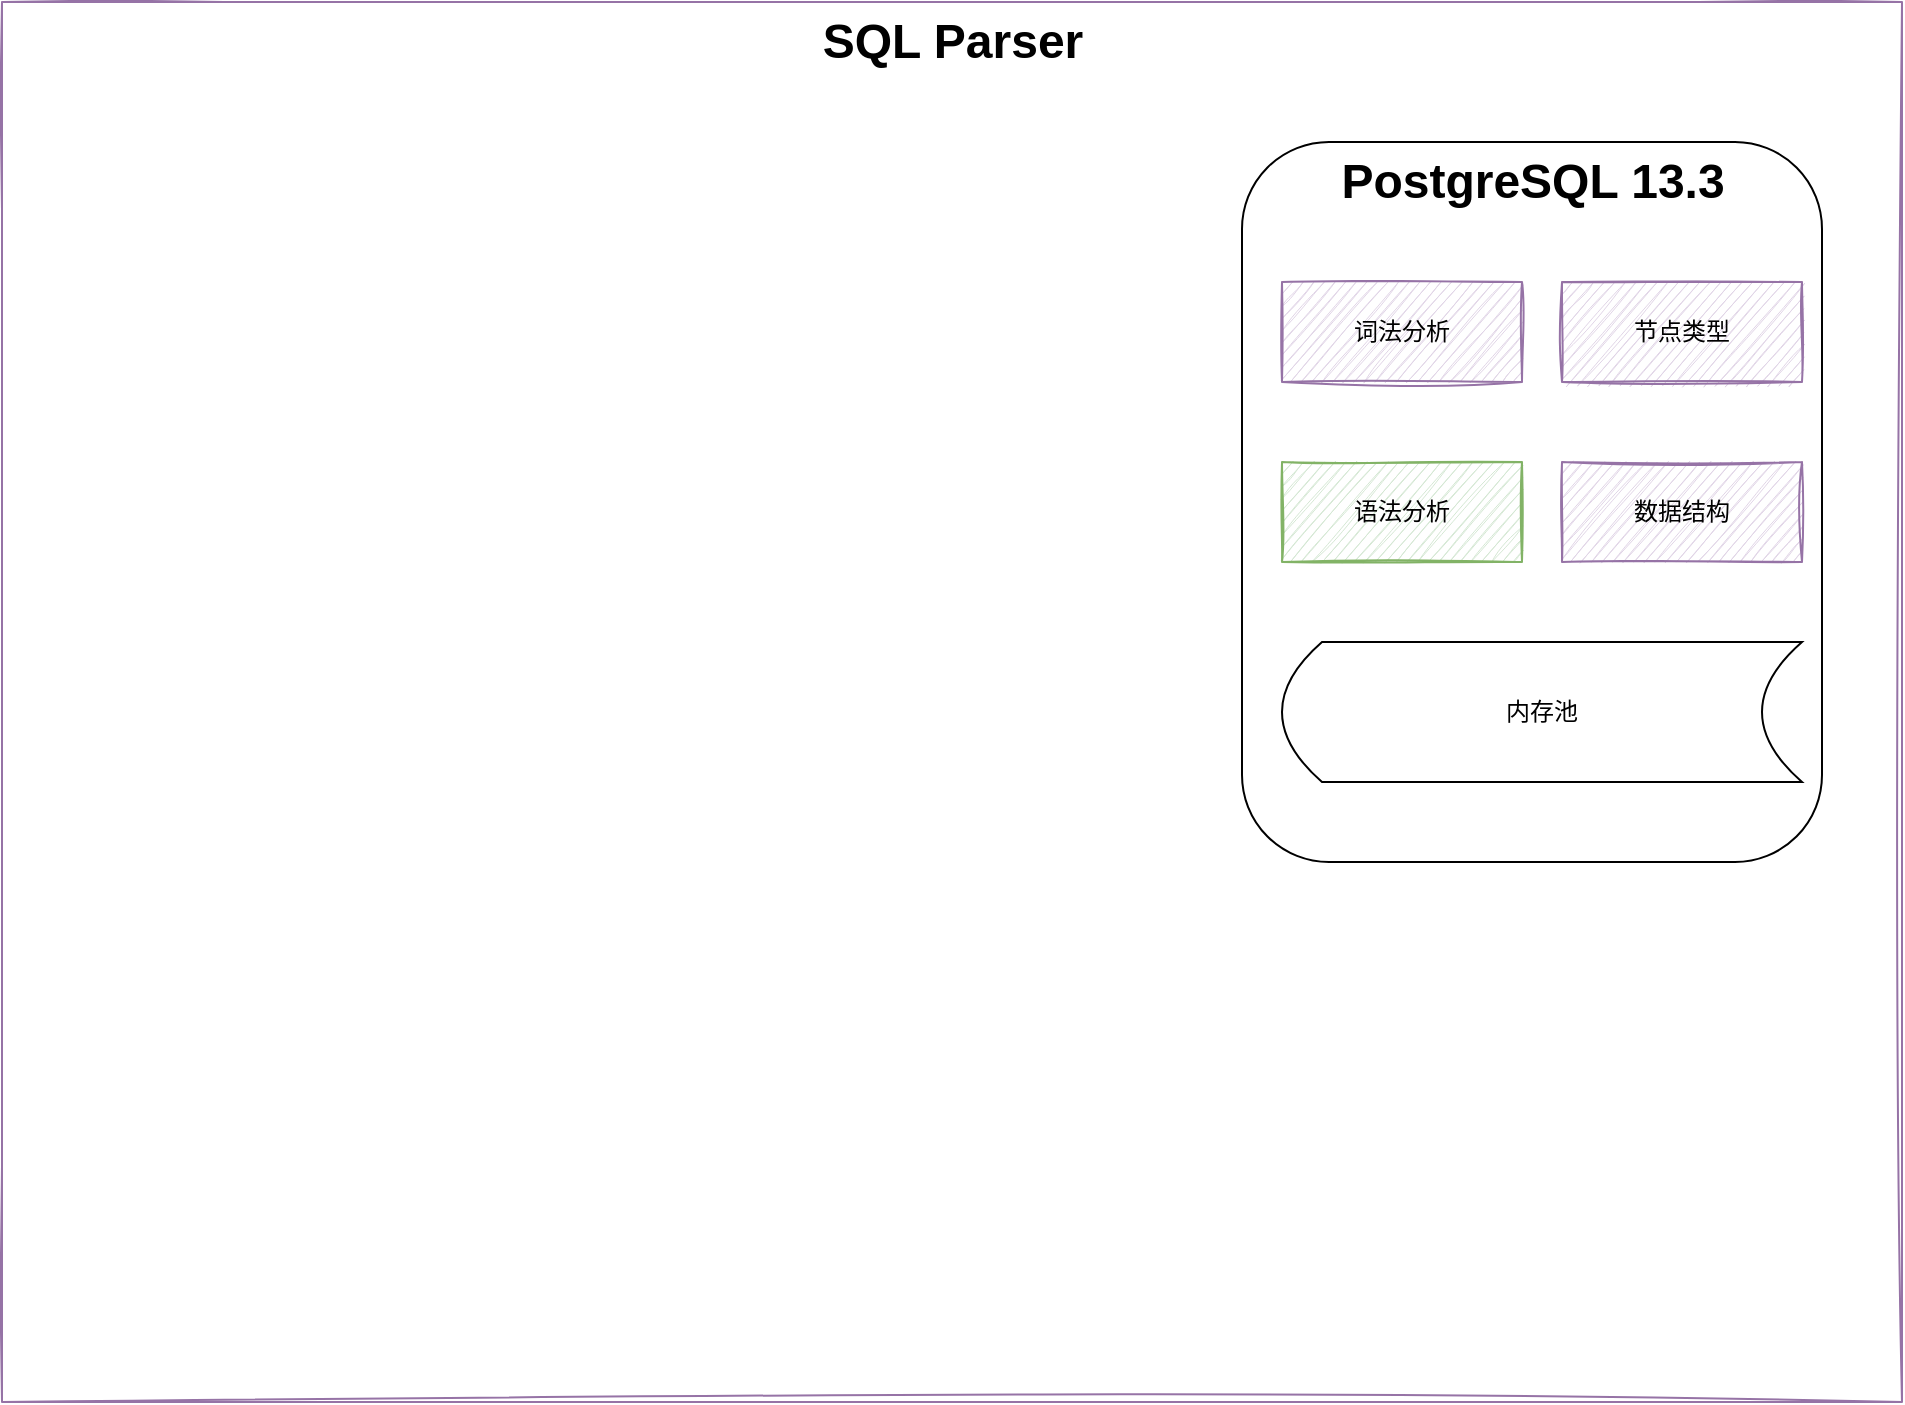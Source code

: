 <mxfile version="21.0.8" type="github">
  <diagram id="prtHgNgQTEPvFCAcTncT" name="Page-1">
    <mxGraphModel dx="1434" dy="771" grid="1" gridSize="10" guides="1" tooltips="1" connect="1" arrows="1" fold="1" page="1" pageScale="1" pageWidth="827" pageHeight="1169" math="0" shadow="0">
      <root>
        <mxCell id="0" />
        <mxCell id="1" parent="0" />
        <mxCell id="GRmoUlTZtumbRNJ0ppLS-36" value="" style="rounded=0;whiteSpace=wrap;html=1;sketch=1;curveFitting=1;jiggle=2;fillColor=none;strokeColor=#9673a6;fillStyle=auto;gradientDirection=north;" vertex="1" parent="1">
          <mxGeometry x="100" y="60" width="950" height="700" as="geometry" />
        </mxCell>
        <mxCell id="GRmoUlTZtumbRNJ0ppLS-41" value="" style="rounded=1;whiteSpace=wrap;html=1;fillColor=none;" vertex="1" parent="1">
          <mxGeometry x="720" y="130" width="290" height="360" as="geometry" />
        </mxCell>
        <mxCell id="GRmoUlTZtumbRNJ0ppLS-1" value="词法分析" style="rounded=0;whiteSpace=wrap;html=1;fillStyle=auto;fillColor=#e1d5e7;gradientDirection=north;sketch=1;strokeColor=#9673a6;" vertex="1" parent="1">
          <mxGeometry x="740" y="200" width="120" height="50" as="geometry" />
        </mxCell>
        <mxCell id="GRmoUlTZtumbRNJ0ppLS-6" value="语法分析" style="rounded=0;whiteSpace=wrap;html=1;fillStyle=auto;fillColor=#d5e8d4;gradientDirection=north;sketch=1;strokeColor=#82b366;" vertex="1" parent="1">
          <mxGeometry x="740" y="290" width="120" height="50" as="geometry" />
        </mxCell>
        <mxCell id="GRmoUlTZtumbRNJ0ppLS-37" value="SQL Parser" style="text;strokeColor=none;fillColor=none;html=1;fontSize=24;fontStyle=1;verticalAlign=middle;align=center;" vertex="1" parent="1">
          <mxGeometry x="480" y="60" width="190" height="40" as="geometry" />
        </mxCell>
        <mxCell id="GRmoUlTZtumbRNJ0ppLS-40" value="内存池" style="shape=dataStorage;whiteSpace=wrap;html=1;fixedSize=1;" vertex="1" parent="1">
          <mxGeometry x="740" y="380" width="260" height="70" as="geometry" />
        </mxCell>
        <mxCell id="GRmoUlTZtumbRNJ0ppLS-42" value="PostgreSQL 13.3" style="text;strokeColor=none;fillColor=none;html=1;fontSize=24;fontStyle=1;verticalAlign=middle;align=center;" vertex="1" parent="1">
          <mxGeometry x="770" y="130" width="190" height="40" as="geometry" />
        </mxCell>
        <mxCell id="GRmoUlTZtumbRNJ0ppLS-43" value="数据结构" style="rounded=0;whiteSpace=wrap;html=1;fillStyle=auto;fillColor=#e1d5e7;gradientDirection=north;sketch=1;strokeColor=#9673a6;" vertex="1" parent="1">
          <mxGeometry x="880" y="290" width="120" height="50" as="geometry" />
        </mxCell>
        <mxCell id="GRmoUlTZtumbRNJ0ppLS-44" value="节点类型" style="rounded=0;whiteSpace=wrap;html=1;fillStyle=auto;fillColor=#e1d5e7;gradientDirection=north;sketch=1;strokeColor=#9673a6;" vertex="1" parent="1">
          <mxGeometry x="880" y="200" width="120" height="50" as="geometry" />
        </mxCell>
      </root>
    </mxGraphModel>
  </diagram>
</mxfile>
